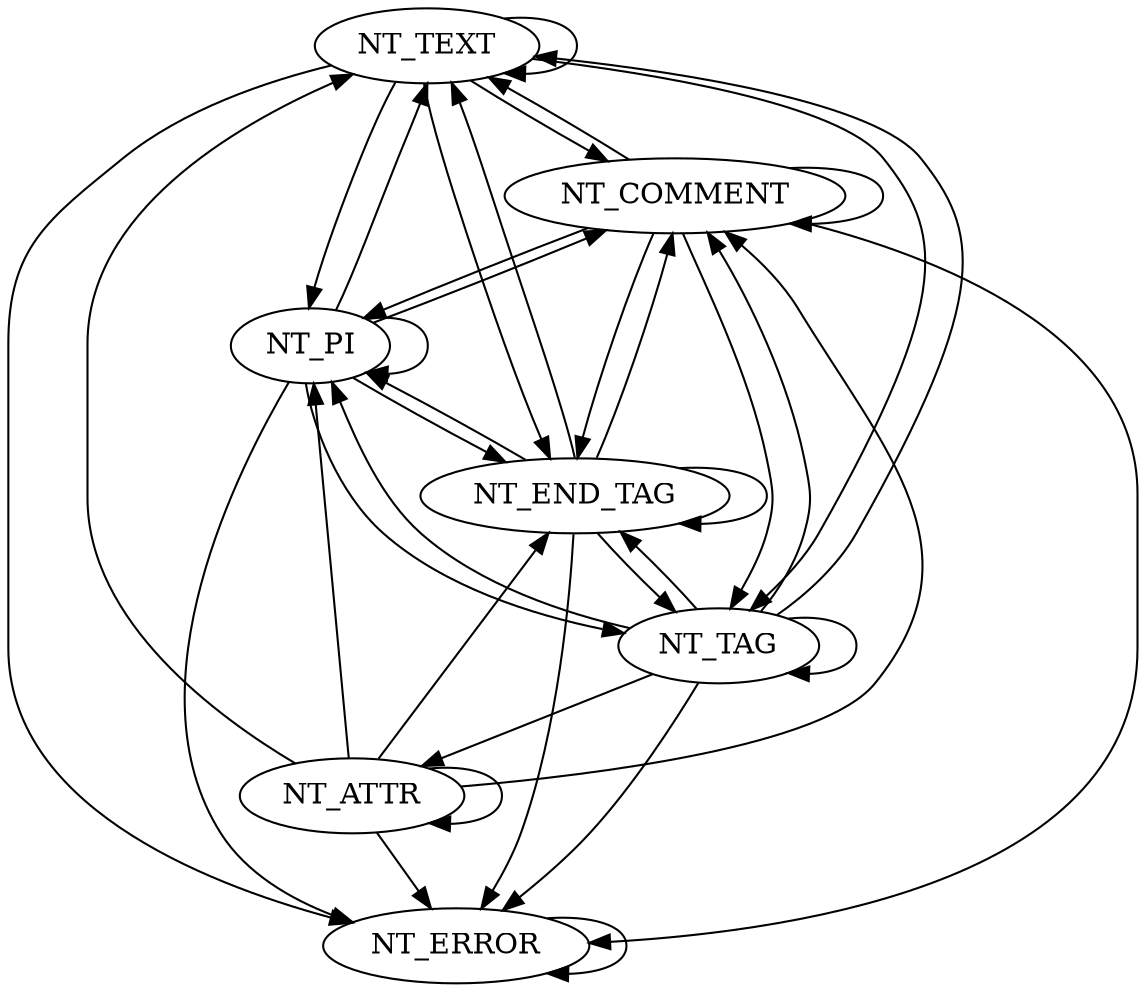 digraph Ausgaben {
	NT_ERROR -> NT_ERROR;
	
	NT_TEXT -> NT_ERROR;
	NT_TEXT -> NT_TEXT;
	NT_TEXT -> NT_COMMENT;
	NT_TEXT -> NT_TAG;
	NT_TEXT -> NT_END_TAG;
	NT_TEXT -> NT_PI;
	
	NT_COMMENT -> NT_ERROR;
	NT_COMMENT -> NT_TEXT;
	NT_COMMENT -> NT_COMMENT;
	NT_COMMENT -> NT_TAG;
	NT_COMMENT -> NT_END_TAG;
	NT_COMMENT -> NT_PI;
	
	NT_TAG -> NT_ERROR;
	NT_TAG -> NT_TEXT;
	NT_TAG -> NT_COMMENT;
	NT_TAG -> NT_TAG;
	NT_TAG -> NT_END_TAG;
	NT_TAG -> NT_ATTR;
	NT_TAG -> NT_PI;
	
	NT_END_TAG -> NT_ERROR;
	NT_END_TAG -> NT_TEXT;
	NT_END_TAG -> NT_COMMENT;
	NT_END_TAG -> NT_TAG;
	NT_END_TAG -> NT_END_TAG;
	NT_END_TAG -> NT_PI;
	
	NT_ATTR -> NT_ERROR;
	NT_ATTR -> NT_TEXT;
	NT_ATTR -> NT_COMMENT;
	NT_ATTR -> NT_END_TAG;
	NT_ATTR -> NT_ATTR;
	NT_ATTR -> NT_PI;
	
	NT_PI -> NT_ERROR;
	NT_PI -> NT_TEXT;
	NT_PI -> NT_COMMENT;
	NT_PI -> NT_TAG;
	NT_PI -> NT_END_TAG;
	NT_PI -> NT_PI;
	
}
